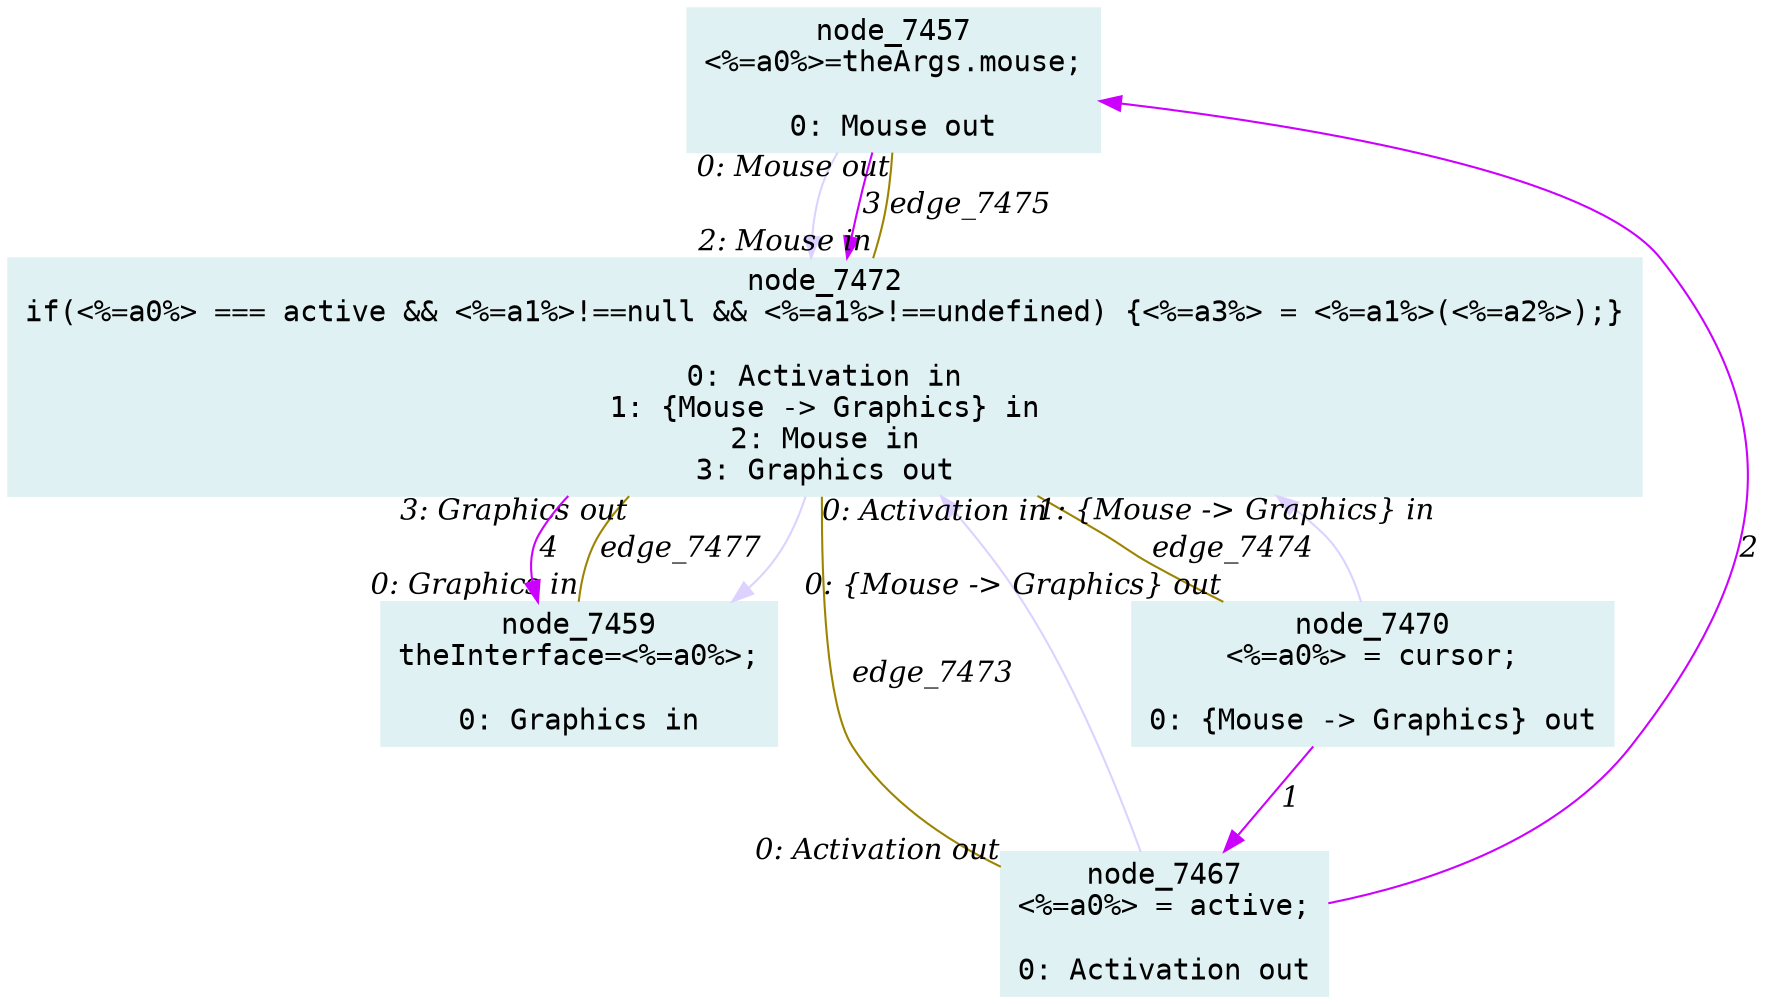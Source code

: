 digraph g{node_7457 [shape="box", style="filled", color="#dff1f2", fontname="Courier", label="node_7457
<%=a0%>=theArgs.mouse;

0: Mouse out" ]
node_7459 [shape="box", style="filled", color="#dff1f2", fontname="Courier", label="node_7459
theInterface=<%=a0%>;

0: Graphics in" ]
node_7467 [shape="box", style="filled", color="#dff1f2", fontname="Courier", label="node_7467
<%=a0%> = active;

0: Activation out" ]
node_7470 [shape="box", style="filled", color="#dff1f2", fontname="Courier", label="node_7470
<%=a0%> = cursor;

0: {Mouse -> Graphics} out" ]
node_7472 [shape="box", style="filled", color="#dff1f2", fontname="Courier", label="node_7472
if(<%=a0%> === active && <%=a1%>!==null && <%=a1%>!==undefined) {<%=a3%> = <%=a1%>(<%=a2%>);}

0: Activation in
1: {Mouse -> Graphics} in
2: Mouse in
3: Graphics out" ]
node_7472 -> node_7459 [dir=forward, arrowHead=normal, fontname="Times-Italic", arrowsize=1, color="#ddd2ff", label="",  headlabel="", taillabel="" ]
node_7457 -> node_7472 [dir=forward, arrowHead=normal, fontname="Times-Italic", arrowsize=1, color="#ddd2ff", label="",  headlabel="", taillabel="" ]
node_7467 -> node_7472 [dir=forward, arrowHead=normal, fontname="Times-Italic", arrowsize=1, color="#ddd2ff", label="",  headlabel="", taillabel="" ]
node_7470 -> node_7472 [dir=forward, arrowHead=normal, fontname="Times-Italic", arrowsize=1, color="#ddd2ff", label="",  headlabel="", taillabel="" ]
node_7470 -> node_7467 [dir=forward, arrowHead=normal, fontname="Times-Italic", arrowsize=1, color="#cc00ff", label="1",  headlabel="", taillabel="" ]
node_7467 -> node_7457 [dir=forward, arrowHead=normal, fontname="Times-Italic", arrowsize=1, color="#cc00ff", label="2",  headlabel="", taillabel="" ]
node_7457 -> node_7472 [dir=forward, arrowHead=normal, fontname="Times-Italic", arrowsize=1, color="#cc00ff", label="3",  headlabel="", taillabel="" ]
node_7472 -> node_7459 [dir=forward, arrowHead=normal, fontname="Times-Italic", arrowsize=1, color="#cc00ff", label="4",  headlabel="", taillabel="" ]
node_7472 -> node_7467 [dir=none, arrowHead=none, fontname="Times-Italic", arrowsize=1, color="#9d8400", label="edge_7473",  headlabel="0: Activation out", taillabel="0: Activation in" ]
node_7472 -> node_7470 [dir=none, arrowHead=none, fontname="Times-Italic", arrowsize=1, color="#9d8400", label="edge_7474",  headlabel="0: {Mouse -> Graphics} out", taillabel="1: {Mouse -> Graphics} in" ]
node_7472 -> node_7457 [dir=none, arrowHead=none, fontname="Times-Italic", arrowsize=1, color="#9d8400", label="edge_7475",  headlabel="0: Mouse out", taillabel="2: Mouse in" ]
node_7459 -> node_7472 [dir=none, arrowHead=none, fontname="Times-Italic", arrowsize=1, color="#9d8400", label="edge_7477",  headlabel="3: Graphics out", taillabel="0: Graphics in" ]
}